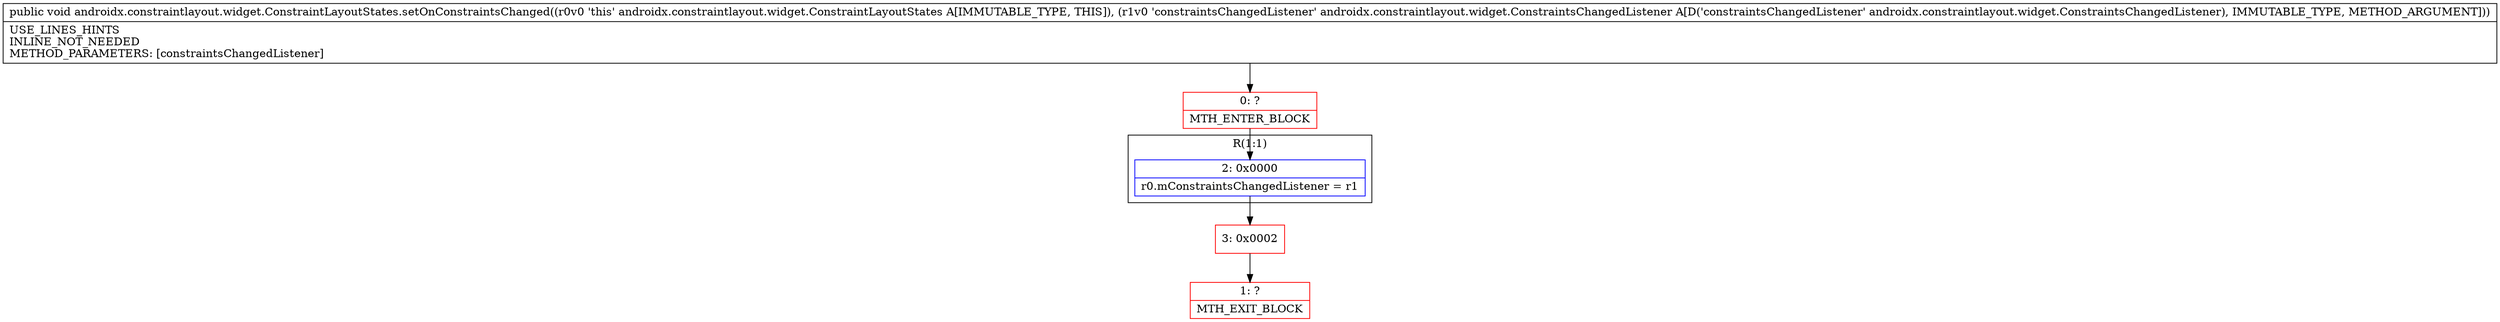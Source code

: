 digraph "CFG forandroidx.constraintlayout.widget.ConstraintLayoutStates.setOnConstraintsChanged(Landroidx\/constraintlayout\/widget\/ConstraintsChangedListener;)V" {
subgraph cluster_Region_221343121 {
label = "R(1:1)";
node [shape=record,color=blue];
Node_2 [shape=record,label="{2\:\ 0x0000|r0.mConstraintsChangedListener = r1\l}"];
}
Node_0 [shape=record,color=red,label="{0\:\ ?|MTH_ENTER_BLOCK\l}"];
Node_3 [shape=record,color=red,label="{3\:\ 0x0002}"];
Node_1 [shape=record,color=red,label="{1\:\ ?|MTH_EXIT_BLOCK\l}"];
MethodNode[shape=record,label="{public void androidx.constraintlayout.widget.ConstraintLayoutStates.setOnConstraintsChanged((r0v0 'this' androidx.constraintlayout.widget.ConstraintLayoutStates A[IMMUTABLE_TYPE, THIS]), (r1v0 'constraintsChangedListener' androidx.constraintlayout.widget.ConstraintsChangedListener A[D('constraintsChangedListener' androidx.constraintlayout.widget.ConstraintsChangedListener), IMMUTABLE_TYPE, METHOD_ARGUMENT]))  | USE_LINES_HINTS\lINLINE_NOT_NEEDED\lMETHOD_PARAMETERS: [constraintsChangedListener]\l}"];
MethodNode -> Node_0;Node_2 -> Node_3;
Node_0 -> Node_2;
Node_3 -> Node_1;
}

